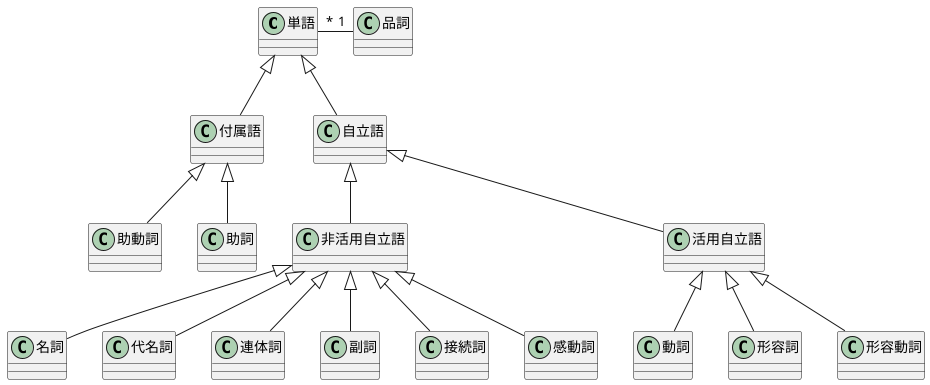 @startuml

class 単語
class 品詞
class 自立語
class 付属語
class 活用自立語
class 非活用自立語
class 動詞
class 形容詞
class 形容動詞
class 名詞
class 代名詞
class 連体詞
class 副詞
class 接続詞
class 感動詞
class 助動詞
class 助詞


単語 "*"-r-"1" 品詞
自立語 -u-|> 単語
付属語 -u-|> 単語
活用自立語 -u-|> 自立語
非活用自立語 -u-|> 自立語
動詞 -u-|> 活用自立語
形容詞 -u-|> 活用自立語
形容動詞 -u-|> 活用自立語
名詞 -u-|> 非活用自立語
代名詞 -u-|> 非活用自立語
連体詞 -u-|> 非活用自立語
副詞 -u-|> 非活用自立語
接続詞 -u-|> 非活用自立語
感動詞 -u-|> 非活用自立語
助動詞 -u-|> 付属語
助詞 -u-|> 付属語

@enduml
